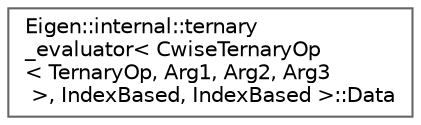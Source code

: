 digraph "Graphical Class Hierarchy"
{
 // LATEX_PDF_SIZE
  bgcolor="transparent";
  edge [fontname=Helvetica,fontsize=10,labelfontname=Helvetica,labelfontsize=10];
  node [fontname=Helvetica,fontsize=10,shape=box,height=0.2,width=0.4];
  rankdir="LR";
  Node0 [id="Node000000",label="Eigen::internal::ternary\l_evaluator\< CwiseTernaryOp\l\< TernaryOp, Arg1, Arg2, Arg3\l \>, IndexBased, IndexBased \>::Data",height=0.2,width=0.4,color="grey40", fillcolor="white", style="filled",URL="$structEigen_1_1internal_1_1ternary__evaluator_3_01CwiseTernaryOp_3_01TernaryOp_00_01Arg1_00_01Ar73e58b3ae6ff2af53f905ead0bd1be4a.html",tooltip=" "];
}

